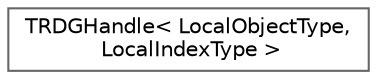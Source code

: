 digraph "Graphical Class Hierarchy"
{
 // INTERACTIVE_SVG=YES
 // LATEX_PDF_SIZE
  bgcolor="transparent";
  edge [fontname=Helvetica,fontsize=10,labelfontname=Helvetica,labelfontsize=10];
  node [fontname=Helvetica,fontsize=10,shape=box,height=0.2,width=0.4];
  rankdir="LR";
  Node0 [id="Node000000",label="TRDGHandle\< LocalObjectType,\l LocalIndexType \>",height=0.2,width=0.4,color="grey40", fillcolor="white", style="filled",URL="$d1/d3f/classTRDGHandle.html",tooltip="HANDLE UTILITIES."];
}
